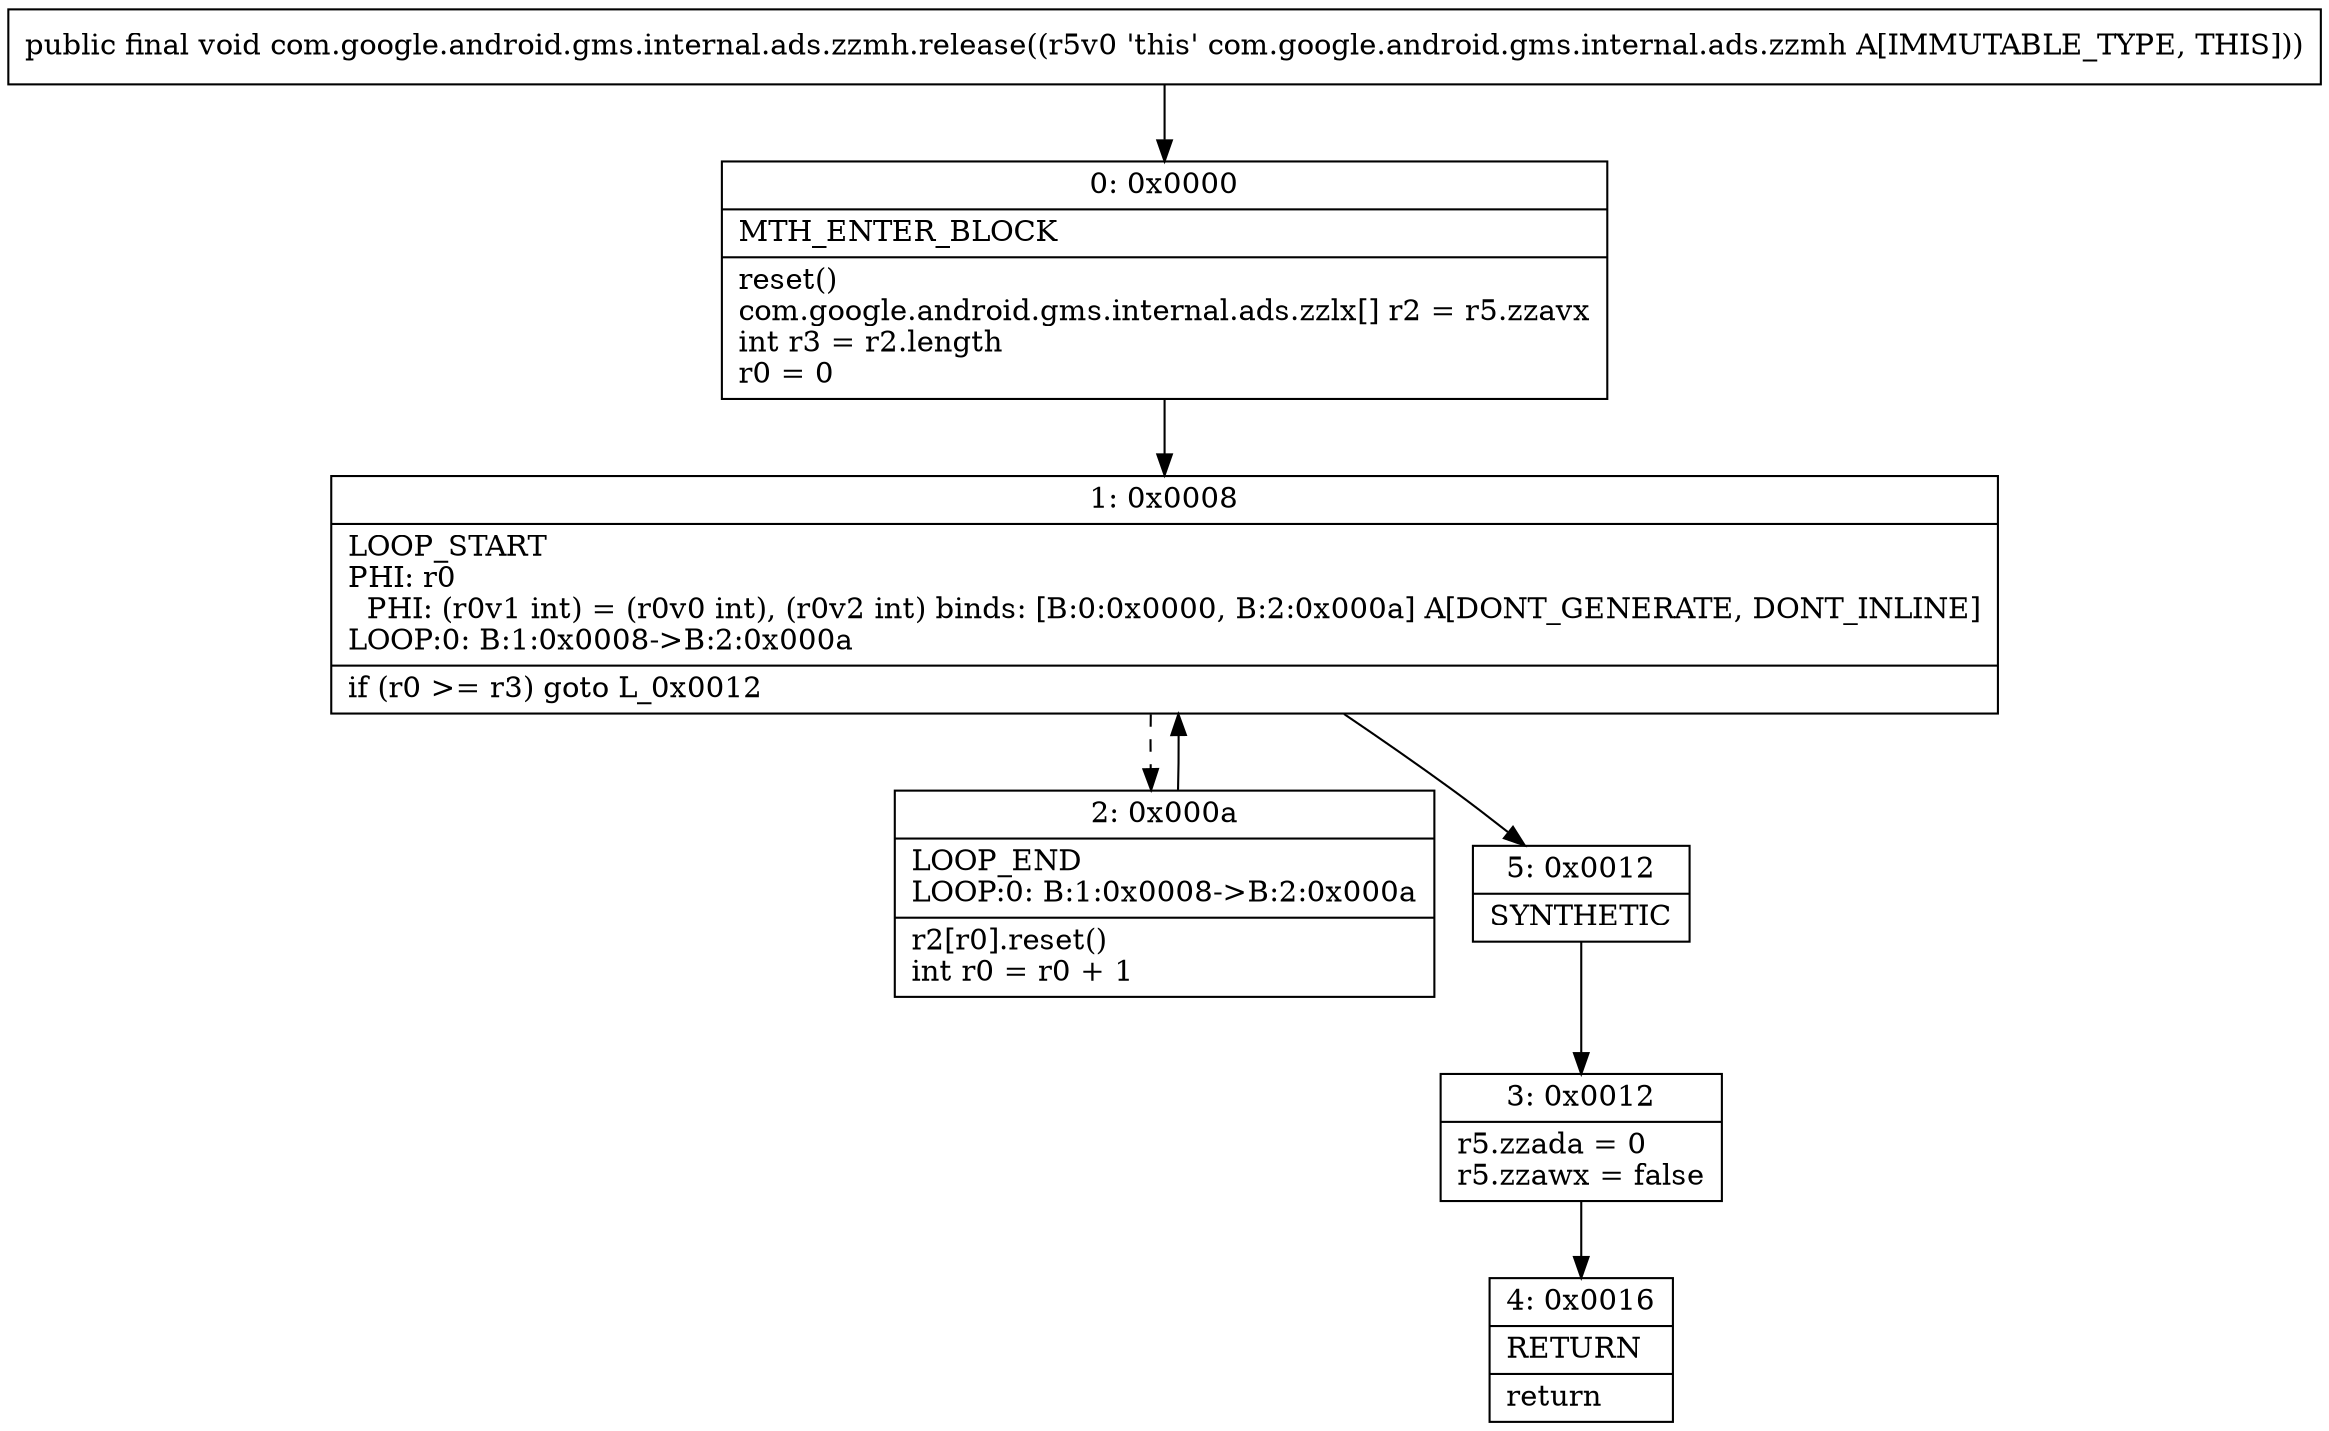 digraph "CFG forcom.google.android.gms.internal.ads.zzmh.release()V" {
Node_0 [shape=record,label="{0\:\ 0x0000|MTH_ENTER_BLOCK\l|reset()\lcom.google.android.gms.internal.ads.zzlx[] r2 = r5.zzavx\lint r3 = r2.length\lr0 = 0\l}"];
Node_1 [shape=record,label="{1\:\ 0x0008|LOOP_START\lPHI: r0 \l  PHI: (r0v1 int) = (r0v0 int), (r0v2 int) binds: [B:0:0x0000, B:2:0x000a] A[DONT_GENERATE, DONT_INLINE]\lLOOP:0: B:1:0x0008\-\>B:2:0x000a\l|if (r0 \>= r3) goto L_0x0012\l}"];
Node_2 [shape=record,label="{2\:\ 0x000a|LOOP_END\lLOOP:0: B:1:0x0008\-\>B:2:0x000a\l|r2[r0].reset()\lint r0 = r0 + 1\l}"];
Node_3 [shape=record,label="{3\:\ 0x0012|r5.zzada = 0\lr5.zzawx = false\l}"];
Node_4 [shape=record,label="{4\:\ 0x0016|RETURN\l|return\l}"];
Node_5 [shape=record,label="{5\:\ 0x0012|SYNTHETIC\l}"];
MethodNode[shape=record,label="{public final void com.google.android.gms.internal.ads.zzmh.release((r5v0 'this' com.google.android.gms.internal.ads.zzmh A[IMMUTABLE_TYPE, THIS])) }"];
MethodNode -> Node_0;
Node_0 -> Node_1;
Node_1 -> Node_2[style=dashed];
Node_1 -> Node_5;
Node_2 -> Node_1;
Node_3 -> Node_4;
Node_5 -> Node_3;
}


